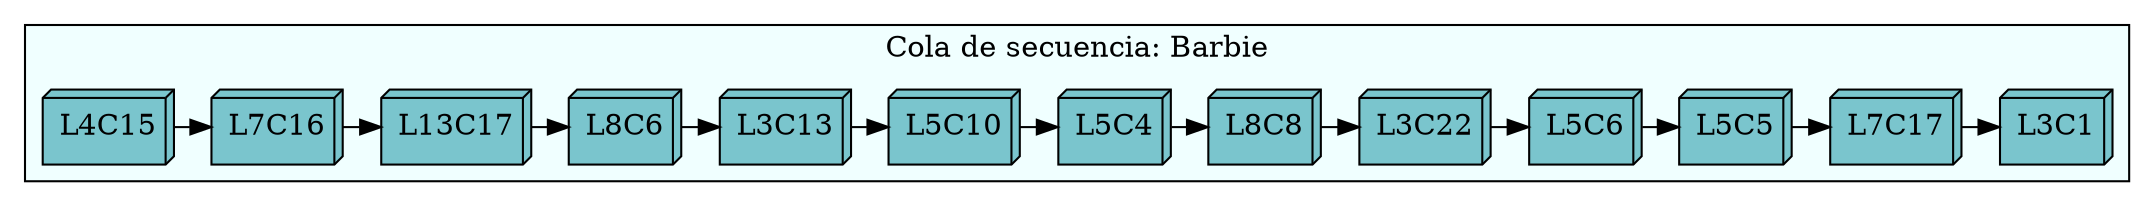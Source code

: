 
            digraph L{
            node[shape=box3d fillcolor=cadetblue3 style =filled]
        
            subgraph cluster_p{
		label="Cola de secuencia: Barbie"
		bgcolor = azure
            edge[dir = "normal"]
		L4C15[label="L4C15", fillcollor=azure]
		L7C16[label="L7C16", fillcollor=azure]
		L13C17[label="L13C17", fillcollor=azure]
		L8C6[label="L8C6", fillcollor=azure]
		L3C13[label="L3C13", fillcollor=azure]
		L5C10[label="L5C10", fillcollor=azure]
		L5C4[label="L5C4", fillcollor=azure]
		L8C8[label="L8C8", fillcollor=azure]
		L3C22[label="L3C22", fillcollor=azure]
		L5C6[label="L5C6", fillcollor=azure]
		L5C5[label="L5C5", fillcollor=azure]
		L7C17[label="L7C17", fillcollor=azure]
		L3C1[label="L3C1", fillcollor=azure]
		{rank=same; L4C15->L7C16->L13C17->L8C6->L3C13->L5C10->L5C4->L8C8->L3C22->L5C6->L5C5->L7C17->L3C1}
}
}